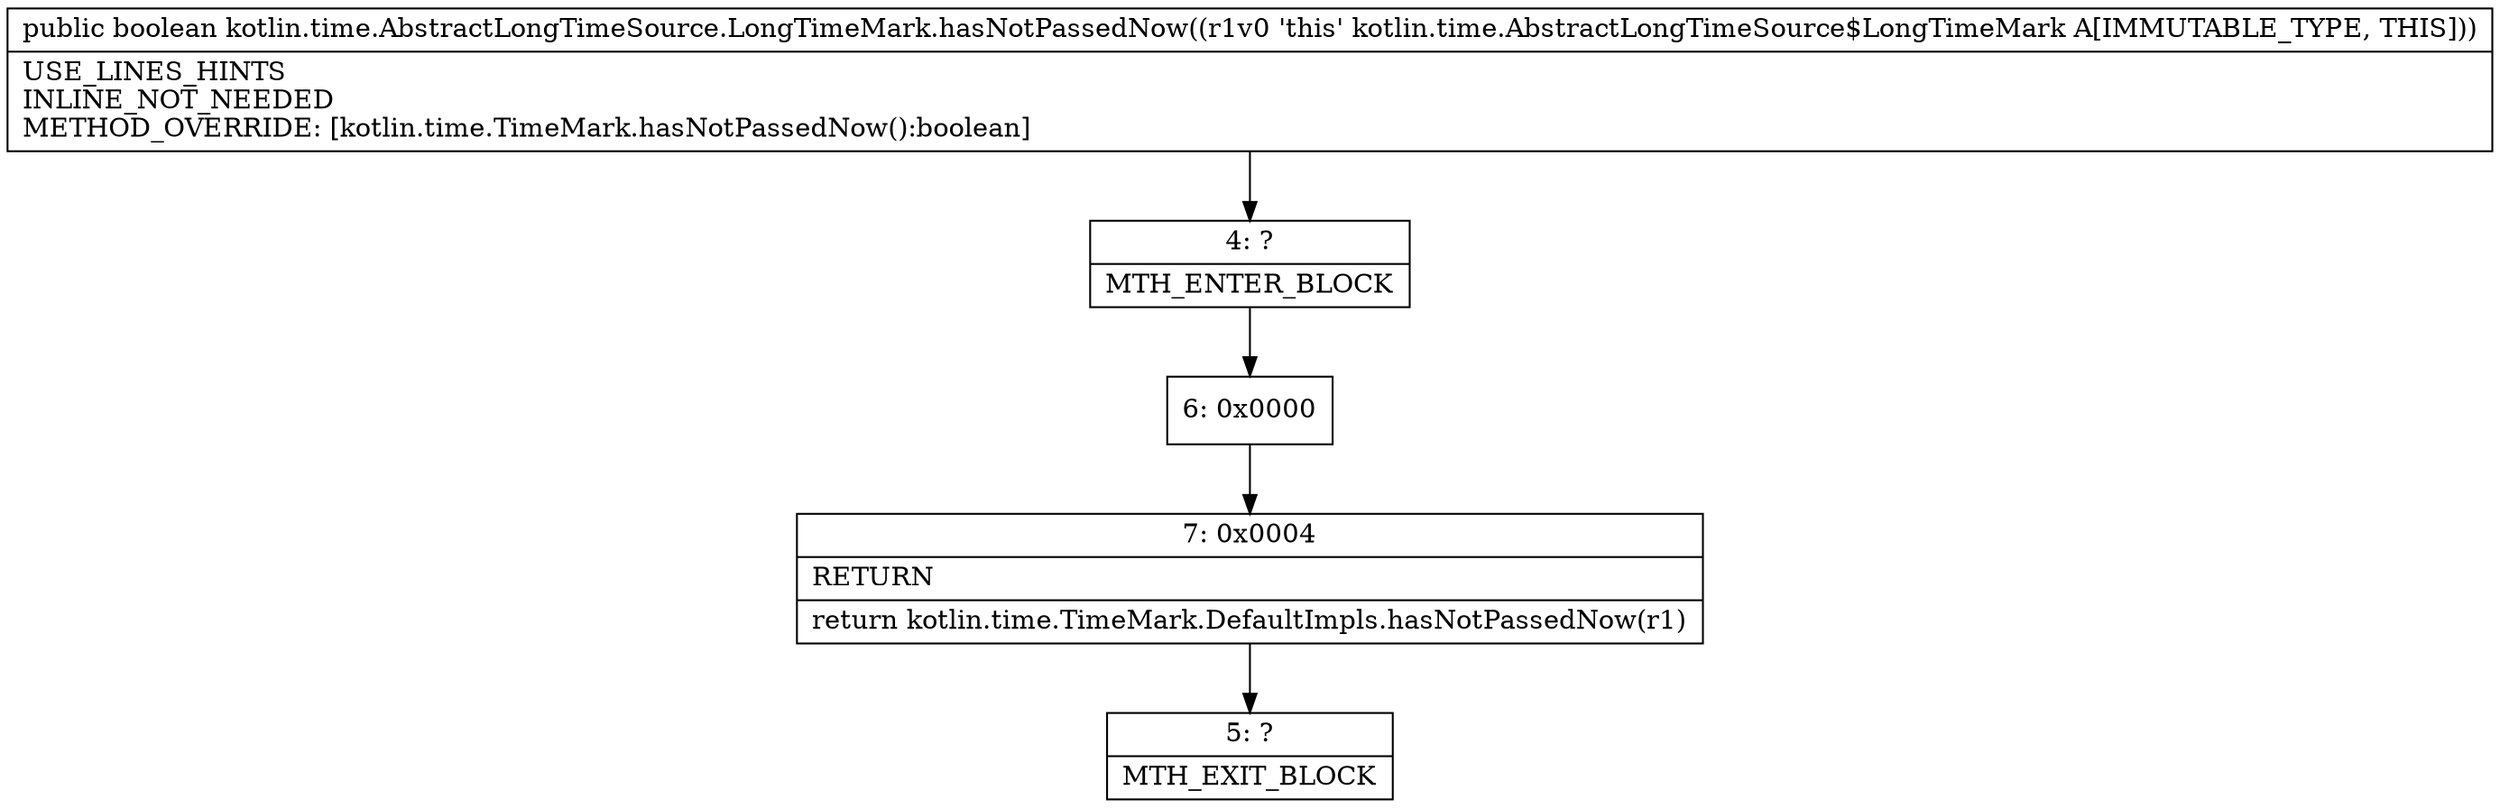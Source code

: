 digraph "CFG forkotlin.time.AbstractLongTimeSource.LongTimeMark.hasNotPassedNow()Z" {
Node_4 [shape=record,label="{4\:\ ?|MTH_ENTER_BLOCK\l}"];
Node_6 [shape=record,label="{6\:\ 0x0000}"];
Node_7 [shape=record,label="{7\:\ 0x0004|RETURN\l|return kotlin.time.TimeMark.DefaultImpls.hasNotPassedNow(r1)\l}"];
Node_5 [shape=record,label="{5\:\ ?|MTH_EXIT_BLOCK\l}"];
MethodNode[shape=record,label="{public boolean kotlin.time.AbstractLongTimeSource.LongTimeMark.hasNotPassedNow((r1v0 'this' kotlin.time.AbstractLongTimeSource$LongTimeMark A[IMMUTABLE_TYPE, THIS]))  | USE_LINES_HINTS\lINLINE_NOT_NEEDED\lMETHOD_OVERRIDE: [kotlin.time.TimeMark.hasNotPassedNow():boolean]\l}"];
MethodNode -> Node_4;Node_4 -> Node_6;
Node_6 -> Node_7;
Node_7 -> Node_5;
}

